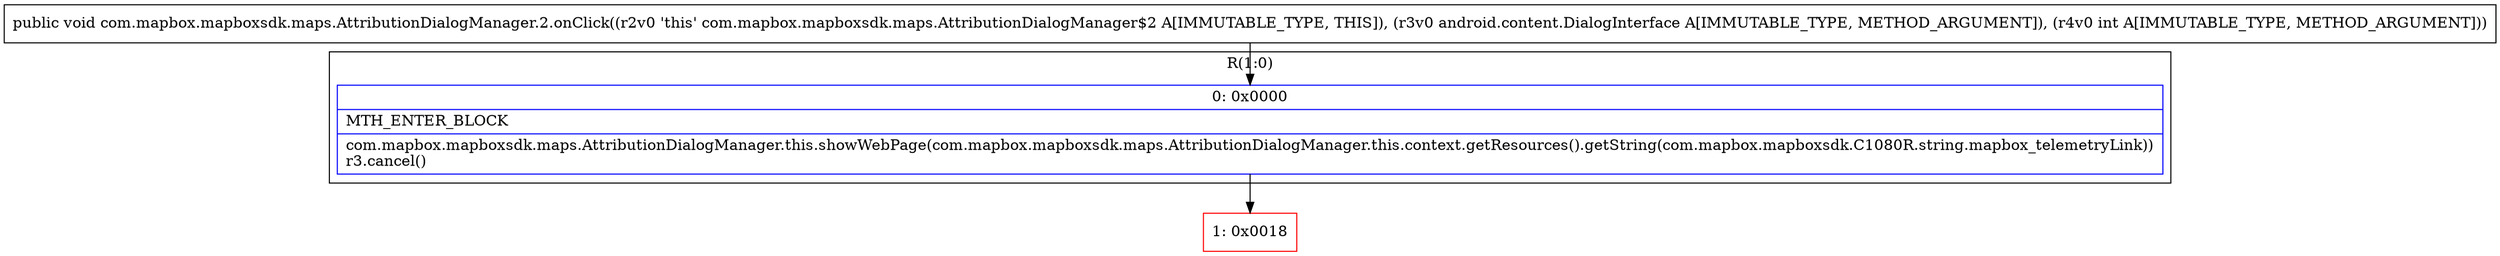 digraph "CFG forcom.mapbox.mapboxsdk.maps.AttributionDialogManager.2.onClick(Landroid\/content\/DialogInterface;I)V" {
subgraph cluster_Region_1845258681 {
label = "R(1:0)";
node [shape=record,color=blue];
Node_0 [shape=record,label="{0\:\ 0x0000|MTH_ENTER_BLOCK\l|com.mapbox.mapboxsdk.maps.AttributionDialogManager.this.showWebPage(com.mapbox.mapboxsdk.maps.AttributionDialogManager.this.context.getResources().getString(com.mapbox.mapboxsdk.C1080R.string.mapbox_telemetryLink))\lr3.cancel()\l}"];
}
Node_1 [shape=record,color=red,label="{1\:\ 0x0018}"];
MethodNode[shape=record,label="{public void com.mapbox.mapboxsdk.maps.AttributionDialogManager.2.onClick((r2v0 'this' com.mapbox.mapboxsdk.maps.AttributionDialogManager$2 A[IMMUTABLE_TYPE, THIS]), (r3v0 android.content.DialogInterface A[IMMUTABLE_TYPE, METHOD_ARGUMENT]), (r4v0 int A[IMMUTABLE_TYPE, METHOD_ARGUMENT])) }"];
MethodNode -> Node_0;
Node_0 -> Node_1;
}

